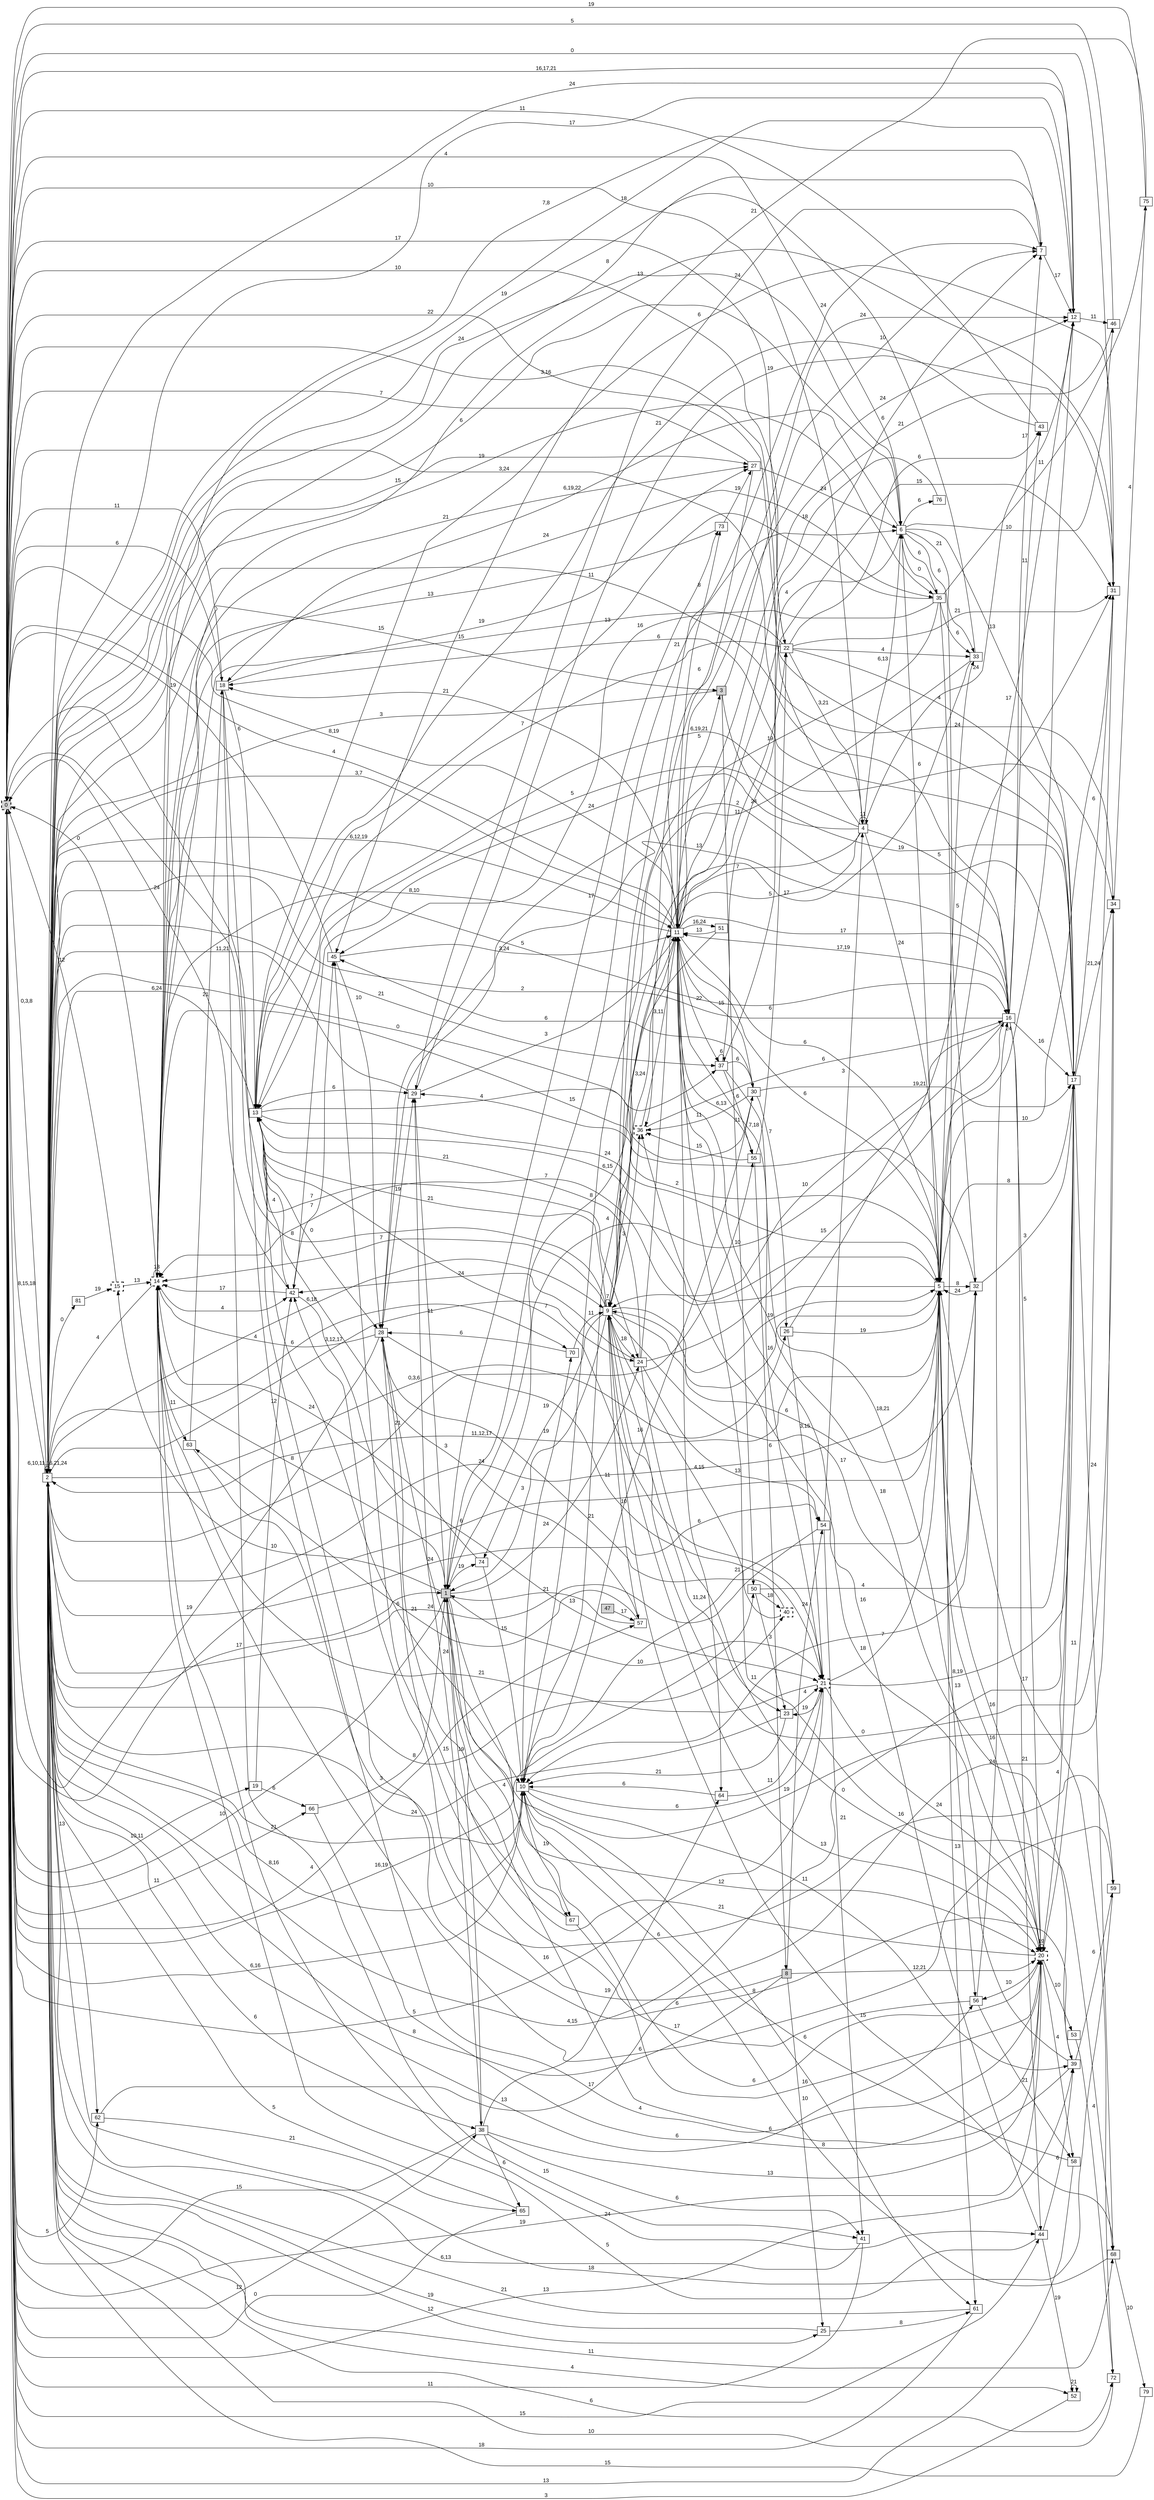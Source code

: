 digraph "NDFA" {
  rankdir=LR
  node [shape=box width=0.1 height=0.1 fontname=Arial]
  edge [fontname=Arial]
/* Estados */
 s0 [label="0" style="filled,bold,dashed"] /* I:1 F:1 D:0 */
 s1 [label="1" style="filled"] /* I:1 F:0 D:0 */
 s2 [label="2" ] /* I:0 F:0 D:0 */
 s3 [label="3" style="filled"] /* I:1 F:0 D:0 */
 s4 [label="4" ] /* I:0 F:0 D:0 */
 s5 [label="5" ] /* I:0 F:0 D:0 */
 s6 [label="6" ] /* I:0 F:0 D:0 */
 s7 [label="7" ] /* I:0 F:0 D:0 */
 s8 [label="8" style="filled"] /* I:1 F:0 D:0 */
 s9 [label="9" ] /* I:0 F:0 D:0 */
 s10 [label="10" ] /* I:0 F:0 D:0 */
 s11 [label="11" ] /* I:0 F:0 D:0 */
 s12 [label="12" ] /* I:0 F:0 D:0 */
 s13 [label="13" ] /* I:0 F:0 D:0 */
 s14 [label="14" style="bold,dashed"] /* I:0 F:1 D:0 */
 s15 [label="15" style="bold,dashed"] /* I:0 F:1 D:0 */
 s16 [label="16" ] /* I:0 F:0 D:0 */
 s17 [label="17" ] /* I:0 F:0 D:0 */
 s18 [label="18" ] /* I:0 F:0 D:0 */
 s19 [label="19" ] /* I:0 F:0 D:0 */
 s20 [label="20" style="bold,dashed"] /* I:0 F:1 D:0 */
 s21 [label="21" style="bold,dashed"] /* I:0 F:1 D:0 */
 s22 [label="22" ] /* I:0 F:0 D:0 */
 s23 [label="23" ] /* I:0 F:0 D:0 */
 s24 [label="24" ] /* I:0 F:0 D:0 */
 s25 [label="25" ] /* I:0 F:0 D:0 */
 s26 [label="26" ] /* I:0 F:0 D:0 */
 s27 [label="27" ] /* I:0 F:0 D:0 */
 s28 [label="28" ] /* I:0 F:0 D:0 */
 s29 [label="29" ] /* I:0 F:0 D:0 */
 s30 [label="30" ] /* I:0 F:0 D:0 */
 s31 [label="31" ] /* I:0 F:0 D:0 */
 s32 [label="32" ] /* I:0 F:0 D:0 */
 s33 [label="33" ] /* I:0 F:0 D:0 */
 s34 [label="34" ] /* I:0 F:0 D:0 */
 s35 [label="35" ] /* I:0 F:0 D:0 */
 s36 [label="36" style="bold,dashed"] /* I:0 F:1 D:0 */
 s37 [label="37" ] /* I:0 F:0 D:0 */
 s38 [label="38" ] /* I:0 F:0 D:0 */
 s39 [label="39" ] /* I:0 F:0 D:0 */
 s40 [label="40" style="bold,dashed"] /* I:0 F:1 D:0 */
 s41 [label="41" ] /* I:0 F:0 D:0 */
 s42 [label="42" ] /* I:0 F:0 D:0 */
 s43 [label="43" ] /* I:0 F:0 D:0 */
 s44 [label="44" ] /* I:0 F:0 D:0 */
 s45 [label="45" ] /* I:0 F:0 D:0 */
 s46 [label="46" ] /* I:0 F:0 D:0 */
 s47 [label="47" style="filled"] /* I:1 F:0 D:0 */
 s50 [label="50" ] /* I:0 F:0 D:0 */
 s51 [label="51" ] /* I:0 F:0 D:0 */
 s52 [label="52" ] /* I:0 F:0 D:0 */
 s53 [label="53" ] /* I:0 F:0 D:0 */
 s54 [label="54" ] /* I:0 F:0 D:0 */
 s55 [label="55" ] /* I:0 F:0 D:0 */
 s56 [label="56" ] /* I:0 F:0 D:0 */
 s57 [label="57" ] /* I:0 F:0 D:0 */
 s58 [label="58" ] /* I:0 F:0 D:0 */
 s59 [label="59" ] /* I:0 F:0 D:0 */
 s61 [label="61" ] /* I:0 F:0 D:0 */
 s62 [label="62" ] /* I:0 F:0 D:0 */
 s63 [label="63" ] /* I:0 F:0 D:0 */
 s64 [label="64" ] /* I:0 F:0 D:0 */
 s65 [label="65" ] /* I:0 F:0 D:0 */
 s66 [label="66" ] /* I:0 F:0 D:0 */
 s67 [label="67" ] /* I:0 F:0 D:0 */
 s68 [label="68" ] /* I:0 F:0 D:0 */
 s70 [label="70" ] /* I:0 F:0 D:0 */
 s72 [label="72" ] /* I:0 F:0 D:0 */
 s73 [label="73" ] /* I:0 F:0 D:0 */
 s74 [label="74" ] /* I:0 F:0 D:0 */
 s75 [label="75" ] /* I:0 F:0 D:0 */
 s76 [label="76" ] /* I:0 F:0 D:0 */
 s79 [label="79" ] /* I:0 F:0 D:0 */
 s81 [label="81" ] /* I:0 F:0 D:0 */
/* Transiciones */
  s0 -> s2 [label="0,3,8"]
  s0 -> s4 [label="10"]
  s0 -> s5 [label="6"]
  s0 -> s6 [label="4"]
  s0 -> s11 [label="8,19"]
  s0 -> s16 [label="3,24"]
  s0 -> s18 [label="11"]
  s0 -> s19 [label="10,11"]
  s0 -> s20 [label="19"]
  s0 -> s22 [label="17"]
  s0 -> s24 [label="7"]
  s0 -> s38 [label="12"]
  s0 -> s39 [label="13"]
  s0 -> s44 [label="15"]
  s0 -> s50 [label="16,19"]
  s0 -> s57 [label="4"]
  s0 -> s62 [label="5"]
  s0 -> s66 [label="11"]
  s1 -> s0 [label="10"]
  s1 -> s6 [label="21"]
  s1 -> s14 [label="8"]
  s1 -> s15 [label="10"]
  s1 -> s20 [label="6"]
  s1 -> s21 [label="10"]
  s1 -> s24 [label="24"]
  s1 -> s34 [label="19"]
  s1 -> s38 [label="19"]
  s1 -> s67 [label="4"]
  s1 -> s73 [label="17"]
  s1 -> s74 [label="19"]
  s2 -> s0 [label="8,15,18"]
  s2 -> s1 [label="17"]
  s2 -> s2 [label="6,10,11,16,21,24"]
  s2 -> s3 [label="15"]
  s2 -> s5 [label="24"]
  s2 -> s6 [label="6"]
  s2 -> s9 [label="6,18"]
  s2 -> s10 [label="8,16"]
  s2 -> s11 [label="6,12,19"]
  s2 -> s12 [label="24"]
  s2 -> s16 [label="5"]
  s2 -> s17 [label="4,15"]
  s2 -> s24 [label="3,12,17"]
  s2 -> s25 [label="12"]
  s2 -> s26 [label="0,3,6"]
  s2 -> s27 [label="15"]
  s2 -> s30 [label="0"]
  s2 -> s34 [label="11"]
  s2 -> s35 [label="19"]
  s2 -> s37 [label="21"]
  s2 -> s38 [label="6"]
  s2 -> s40 [label="8"]
  s2 -> s52 [label="4"]
  s2 -> s54 [label="24"]
  s2 -> s55 [label="21"]
  s2 -> s56 [label="13"]
  s2 -> s62 [label="13"]
  s2 -> s68 [label="11"]
  s2 -> s70 [label="6"]
  s2 -> s72 [label="6"]
  s2 -> s81 [label="0"]
  s3 -> s2 [label="3"]
  s3 -> s7 [label="10"]
  s3 -> s17 [label="19"]
  s3 -> s50 [label="11"]
  s4 -> s0 [label="22"]
  s4 -> s4 [label="11"]
  s4 -> s5 [label="24"]
  s4 -> s6 [label="6,13"]
  s4 -> s9 [label="7"]
  s4 -> s11 [label="5"]
  s4 -> s12 [label="24"]
  s4 -> s13 [label="5"]
  s4 -> s16 [label="5"]
  s4 -> s42 [label="24"]
  s5 -> s2 [label="11,12,17"]
  s5 -> s9 [label="16"]
  s5 -> s10 [label="21"]
  s5 -> s11 [label="6"]
  s5 -> s12 [label="24"]
  s5 -> s13 [label="6,15"]
  s5 -> s14 [label="7"]
  s5 -> s20 [label="16"]
  s5 -> s29 [label="2"]
  s5 -> s32 [label="8"]
  s5 -> s33 [label="24"]
  s5 -> s56 [label="13"]
  s6 -> s2 [label="24"]
  s6 -> s5 [label="6"]
  s6 -> s11 [label="4"]
  s6 -> s17 [label="13"]
  s6 -> s18 [label="6,19,22"]
  s6 -> s32 [label="6"]
  s6 -> s33 [label="21"]
  s6 -> s35 [label="6"]
  s6 -> s46 [label="10"]
  s6 -> s76 [label="6"]
  s7 -> s2 [label="7,8"]
  s7 -> s12 [label="17"]
  s7 -> s29 [label="24"]
  s8 -> s2 [label="8"]
  s8 -> s20 [label="12,21"]
  s8 -> s25 [label="10"]
  s8 -> s42 [label="16"]
  s8 -> s54 [label="24"]
  s9 -> s0 [label="8"]
  s9 -> s1 [label="3"]
  s9 -> s5 [label="19"]
  s9 -> s7 [label="24"]
  s9 -> s9 [label="7"]
  s9 -> s13 [label="21"]
  s9 -> s14 [label="7"]
  s9 -> s17 [label="17"]
  s9 -> s20 [label="13"]
  s9 -> s23 [label="11,24"]
  s9 -> s24 [label="18"]
  s9 -> s32 [label="6"]
  s9 -> s36 [label="3"]
  s9 -> s57 [label="10"]
  s9 -> s74 [label="19"]
  s10 -> s0 [label="6,16"]
  s10 -> s2 [label="21"]
  s10 -> s21 [label="6"]
  s10 -> s39 [label="11"]
  s10 -> s61 [label="8"]
  s10 -> s67 [label="19"]
  s10 -> s70 [label="19"]
  s11 -> s0 [label="4"]
  s11 -> s2 [label="3,7"]
  s11 -> s3 [label="5"]
  s11 -> s5 [label="6"]
  s11 -> s9 [label="3,24"]
  s11 -> s10 [label="4"]
  s11 -> s12 [label="24"]
  s11 -> s14 [label="8,10"]
  s11 -> s16 [label="17"]
  s11 -> s18 [label="21"]
  s11 -> s22 [label="11"]
  s11 -> s30 [label="15"]
  s11 -> s37 [label="22"]
  s11 -> s51 [label="16,24"]
  s11 -> s55 [label="6,13"]
  s11 -> s64 [label="6"]
  s11 -> s68 [label="16"]
  s11 -> s73 [label="8"]
  s12 -> s0 [label="16,17,21"]
  s12 -> s2 [label="17"]
  s12 -> s5 [label="17"]
  s12 -> s46 [label="11"]
  s13 -> s2 [label="6,24"]
  s13 -> s5 [label="24"]
  s13 -> s10 [label="6"]
  s13 -> s28 [label="0"]
  s13 -> s29 [label="6"]
  s13 -> s37 [label="4"]
  s13 -> s39 [label="6"]
  s13 -> s42 [label="4"]
  s14 -> s0 [label="0"]
  s14 -> s2 [label="4"]
  s14 -> s7 [label="8"]
  s14 -> s12 [label="18"]
  s14 -> s14 [label="13"]
  s14 -> s27 [label="21"]
  s14 -> s35 [label="24"]
  s14 -> s42 [label="4"]
  s14 -> s44 [label="24"]
  s14 -> s63 [label="11"]
  s15 -> s0 [label="12"]
  s15 -> s14 [label="13"]
  s16 -> s1 [label="10"]
  s16 -> s2 [label="2"]
  s16 -> s7 [label="17"]
  s16 -> s9 [label="10"]
  s16 -> s11 [label="17,19"]
  s16 -> s17 [label="16"]
  s16 -> s20 [label="5"]
  s16 -> s43 [label="11"]
  s16 -> s44 [label="21"]
  s17 -> s0 [label="3,16"]
  s17 -> s5 [label="8"]
  s17 -> s18 [label="6"]
  s17 -> s28 [label="2"]
  s17 -> s31 [label="6"]
  s17 -> s34 [label="21,24"]
  s17 -> s68 [label="24"]
  s18 -> s0 [label="6"]
  s18 -> s13 [label="6"]
  s18 -> s20 [label="4"]
  s18 -> s27 [label="19"]
  s18 -> s41 [label="15"]
  s19 -> s42 [label="12"]
  s19 -> s66 [label="6"]
  s20 -> s5 [label="16"]
  s20 -> s17 [label="4"]
  s20 -> s20 [label="19"]
  s20 -> s28 [label="21"]
  s20 -> s53 [label="10"]
  s20 -> s56 [label="10"]
  s20 -> s58 [label="4"]
  s21 -> s0 [label="5"]
  s21 -> s5 [label="7"]
  s21 -> s11 [label="7,18"]
  s21 -> s13 [label="7"]
  s21 -> s14 [label="21"]
  s21 -> s17 [label="8,19"]
  s21 -> s20 [label="24"]
  s21 -> s23 [label="19"]
  s22 -> s0 [label="10"]
  s22 -> s4 [label="3,21"]
  s22 -> s13 [label="7"]
  s22 -> s14 [label="15"]
  s22 -> s17 [label="4"]
  s22 -> s31 [label="21"]
  s22 -> s33 [label="4"]
  s22 -> s43 [label="6"]
  s23 -> s2 [label="24"]
  s23 -> s10 [label="21"]
  s23 -> s21 [label="4"]
  s24 -> s12 [label="24"]
  s24 -> s13 [label="21"]
  s24 -> s16 [label="15"]
  s24 -> s20 [label="0"]
  s24 -> s42 [label="24"]
  s24 -> s54 [label="13"]
  s25 -> s2 [label="19"]
  s25 -> s61 [label="8"]
  s26 -> s5 [label="19"]
  s26 -> s21 [label="3,15"]
  s26 -> s31 [label="5"]
  s27 -> s0 [label="7"]
  s27 -> s6 [label="24"]
  s27 -> s36 [label="6"]
  s28 -> s0 [label="19"]
  s28 -> s14 [label="4"]
  s28 -> s16 [label="13"]
  s28 -> s20 [label="12"]
  s28 -> s21 [label="11"]
  s28 -> s29 [label="19"]
  s29 -> s1 [label="11"]
  s29 -> s2 [label="11,21"]
  s29 -> s11 [label="3"]
  s29 -> s31 [label="19"]
  s30 -> s10 [label="16"]
  s30 -> s17 [label="19,21"]
  s30 -> s26 [label="7"]
  s30 -> s36 [label="11"]
  s30 -> s45 [label="6"]
  s31 -> s0 [label="0"]
  s31 -> s5 [label="10"]
  s31 -> s13 [label="6"]
  s31 -> s14 [label="13"]
  s31 -> s20 [label="11"]
  s32 -> s5 [label="24"]
  s32 -> s10 [label="11"]
  s32 -> s14 [label="15"]
  s32 -> s17 [label="3"]
  s33 -> s2 [label="19"]
  s33 -> s9 [label="17"]
  s33 -> s10 [label="24"]
  s34 -> s9 [label="0"]
  s34 -> s13 [label="6,19,21"]
  s34 -> s75 [label="4"]
  s35 -> s6 [label="0"]
  s35 -> s9 [label="19"]
  s35 -> s13 [label="13"]
  s35 -> s33 [label="6"]
  s35 -> s45 [label="16"]
  s35 -> s61 [label="13"]
  s35 -> s75 [label="11"]
  s36 -> s11 [label="3,11"]
  s36 -> s16 [label="6"]
  s37 -> s7 [label="6"]
  s37 -> s20 [label="18,21"]
  s37 -> s30 [label="6"]
  s37 -> s31 [label="15"]
  s37 -> s37 [label="6"]
  s37 -> s55 [label="6"]
  s38 -> s0 [label="15"]
  s38 -> s20 [label="13"]
  s38 -> s29 [label="24"]
  s38 -> s41 [label="6"]
  s38 -> s64 [label="19"]
  s38 -> s65 [label="6"]
  s39 -> s1 [label="6"]
  s39 -> s11 [label="18"]
  s39 -> s36 [label="18"]
  s39 -> s59 [label="6"]
  s40 -> s9 [label="4,15"]
  s40 -> s28 [label="21"]
  s41 -> s0 [label="11"]
  s41 -> s2 [label="6,13"]
  s42 -> s0 [label="24"]
  s42 -> s14 [label="17"]
  s42 -> s21 [label="13"]
  s42 -> s45 [label="7"]
  s43 -> s0 [label="11"]
  s43 -> s13 [label="21"]
  s44 -> s11 [label="16"]
  s44 -> s14 [label="5"]
  s44 -> s39 [label="6"]
  s44 -> s52 [label="19"]
  s45 -> s0 [label="19"]
  s45 -> s11 [label="3,24"]
  s45 -> s28 [label="10"]
  s46 -> s0 [label="5"]
  s46 -> s11 [label="21"]
  s47 -> s57 [label="17"]
  s50 -> s23 [label="3"]
  s50 -> s32 [label="4"]
  s50 -> s40 [label="18"]
  s51 -> s1 [label="8"]
  s51 -> s11 [label="13"]
  s52 -> s0 [label="3"]
  s52 -> s52 [label="21"]
  s53 -> s72 [label="4"]
  s54 -> s2 [label="24"]
  s54 -> s4 [label="3"]
  s54 -> s41 [label="21"]
  s55 -> s8 [label="6"]
  s55 -> s22 [label="6"]
  s55 -> s36 [label="15"]
  s56 -> s16 [label="24"]
  s56 -> s28 [label="17"]
  s56 -> s58 [label="21"]
  s57 -> s1 [label="21"]
  s57 -> s13 [label="3"]
  s57 -> s63 [label="21"]
  s58 -> s0 [label="13"]
  s58 -> s10 [label="6"]
  s59 -> s2 [label="18"]
  s59 -> s14 [label="6"]
  s61 -> s0 [label="18"]
  s61 -> s2 [label="21"]
  s62 -> s17 [label="17"]
  s62 -> s65 [label="21"]
  s63 -> s18 [label="21"]
  s63 -> s59 [label="6"]
  s64 -> s10 [label="6"]
  s64 -> s21 [label="11"]
  s65 -> s0 [label="0"]
  s65 -> s2 [label="5"]
  s66 -> s1 [label="3"]
  s66 -> s20 [label="6"]
  s67 -> s20 [label="16"]
  s67 -> s45 [label="15"]
  s68 -> s9 [label="15"]
  s68 -> s10 [label="8"]
  s68 -> s79 [label="10"]
  s70 -> s9 [label="11"]
  s70 -> s28 [label="6"]
  s72 -> s2 [label="10"]
  s72 -> s5 [label="17"]
  s73 -> s14 [label="13"]
  s73 -> s27 [label="19"]
  s74 -> s10 [label="15"]
  s74 -> s14 [label="24"]
  s75 -> s0 [label="19"]
  s75 -> s45 [label="21"]
  s76 -> s11 [label="18"]
  s79 -> s2 [label="15"]
  s81 -> s15 [label="19"]
}
